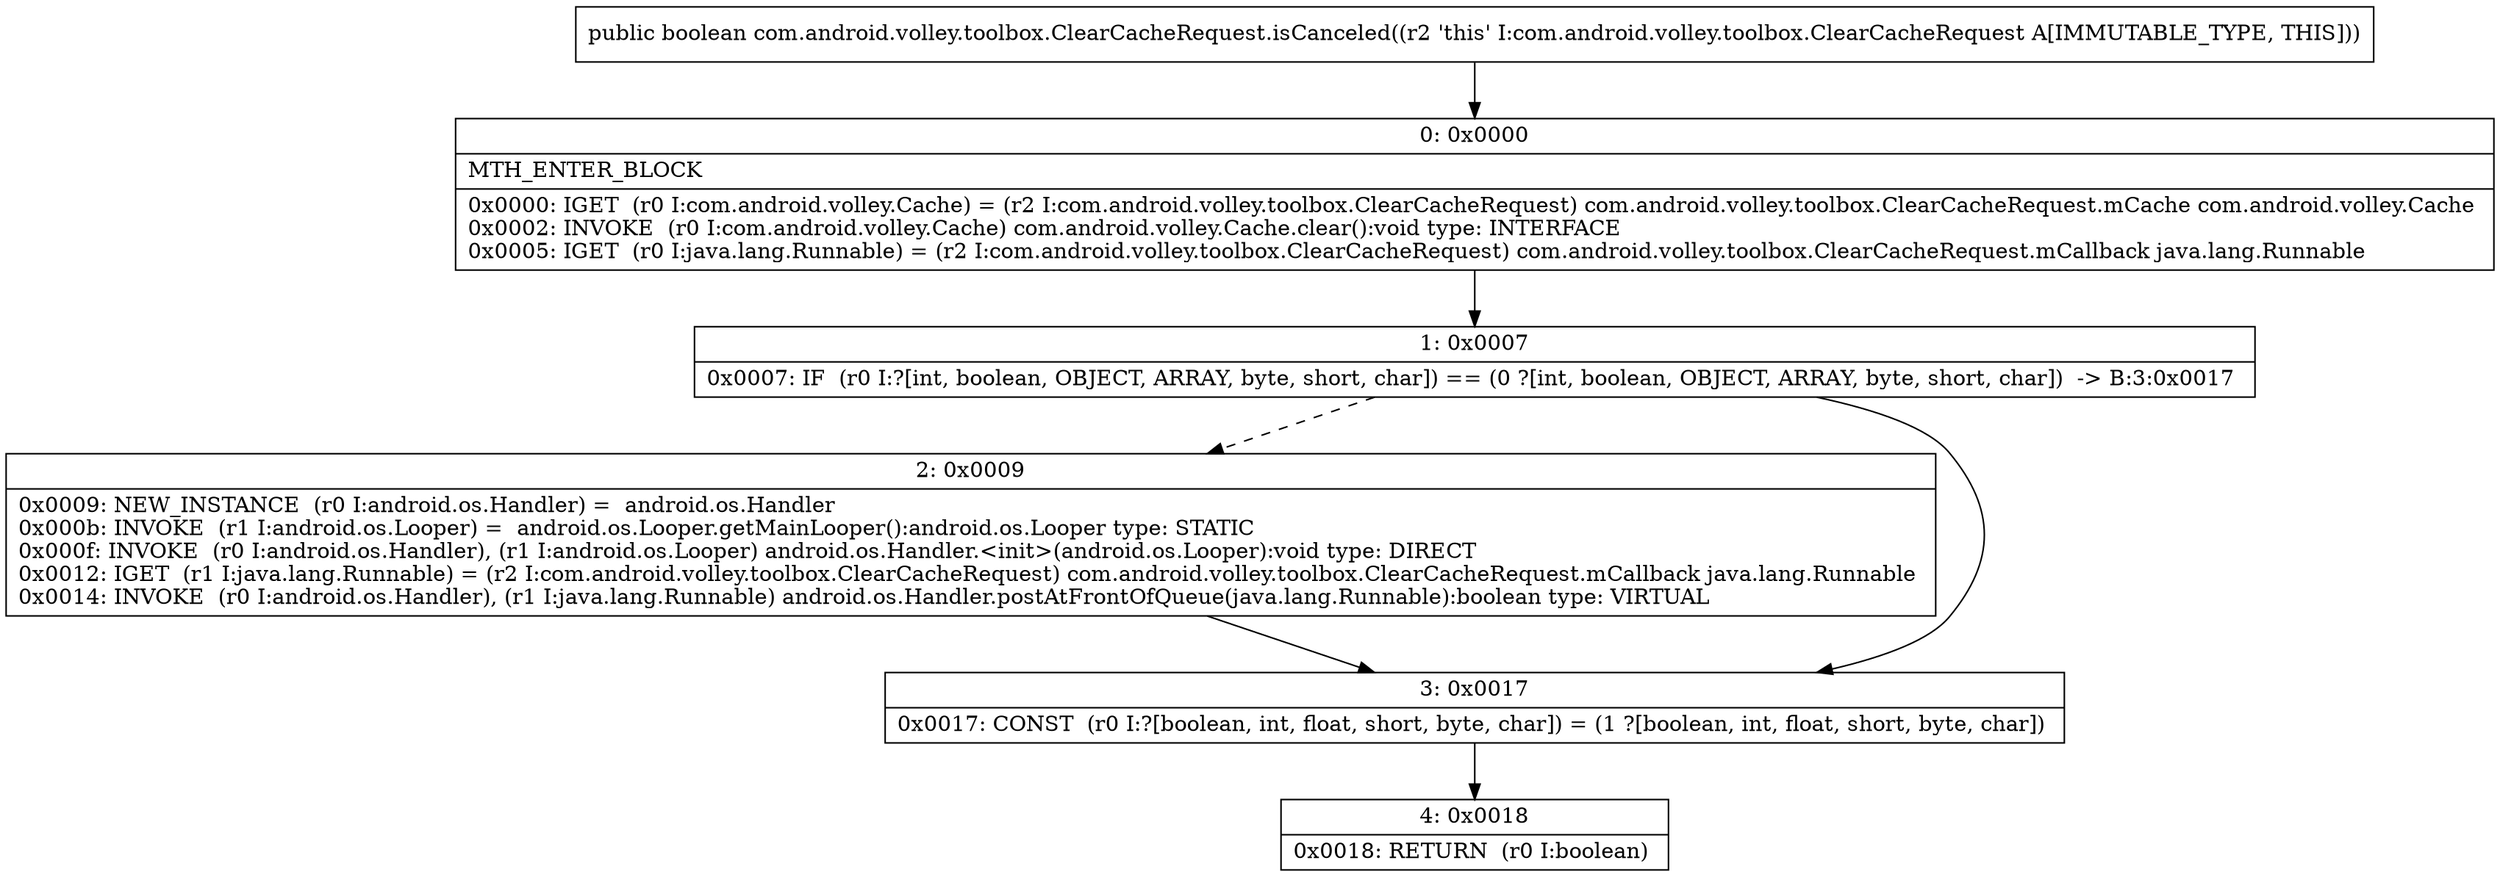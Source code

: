 digraph "CFG forcom.android.volley.toolbox.ClearCacheRequest.isCanceled()Z" {
Node_0 [shape=record,label="{0\:\ 0x0000|MTH_ENTER_BLOCK\l|0x0000: IGET  (r0 I:com.android.volley.Cache) = (r2 I:com.android.volley.toolbox.ClearCacheRequest) com.android.volley.toolbox.ClearCacheRequest.mCache com.android.volley.Cache \l0x0002: INVOKE  (r0 I:com.android.volley.Cache) com.android.volley.Cache.clear():void type: INTERFACE \l0x0005: IGET  (r0 I:java.lang.Runnable) = (r2 I:com.android.volley.toolbox.ClearCacheRequest) com.android.volley.toolbox.ClearCacheRequest.mCallback java.lang.Runnable \l}"];
Node_1 [shape=record,label="{1\:\ 0x0007|0x0007: IF  (r0 I:?[int, boolean, OBJECT, ARRAY, byte, short, char]) == (0 ?[int, boolean, OBJECT, ARRAY, byte, short, char])  \-\> B:3:0x0017 \l}"];
Node_2 [shape=record,label="{2\:\ 0x0009|0x0009: NEW_INSTANCE  (r0 I:android.os.Handler) =  android.os.Handler \l0x000b: INVOKE  (r1 I:android.os.Looper) =  android.os.Looper.getMainLooper():android.os.Looper type: STATIC \l0x000f: INVOKE  (r0 I:android.os.Handler), (r1 I:android.os.Looper) android.os.Handler.\<init\>(android.os.Looper):void type: DIRECT \l0x0012: IGET  (r1 I:java.lang.Runnable) = (r2 I:com.android.volley.toolbox.ClearCacheRequest) com.android.volley.toolbox.ClearCacheRequest.mCallback java.lang.Runnable \l0x0014: INVOKE  (r0 I:android.os.Handler), (r1 I:java.lang.Runnable) android.os.Handler.postAtFrontOfQueue(java.lang.Runnable):boolean type: VIRTUAL \l}"];
Node_3 [shape=record,label="{3\:\ 0x0017|0x0017: CONST  (r0 I:?[boolean, int, float, short, byte, char]) = (1 ?[boolean, int, float, short, byte, char]) \l}"];
Node_4 [shape=record,label="{4\:\ 0x0018|0x0018: RETURN  (r0 I:boolean) \l}"];
MethodNode[shape=record,label="{public boolean com.android.volley.toolbox.ClearCacheRequest.isCanceled((r2 'this' I:com.android.volley.toolbox.ClearCacheRequest A[IMMUTABLE_TYPE, THIS])) }"];
MethodNode -> Node_0;
Node_0 -> Node_1;
Node_1 -> Node_2[style=dashed];
Node_1 -> Node_3;
Node_2 -> Node_3;
Node_3 -> Node_4;
}

